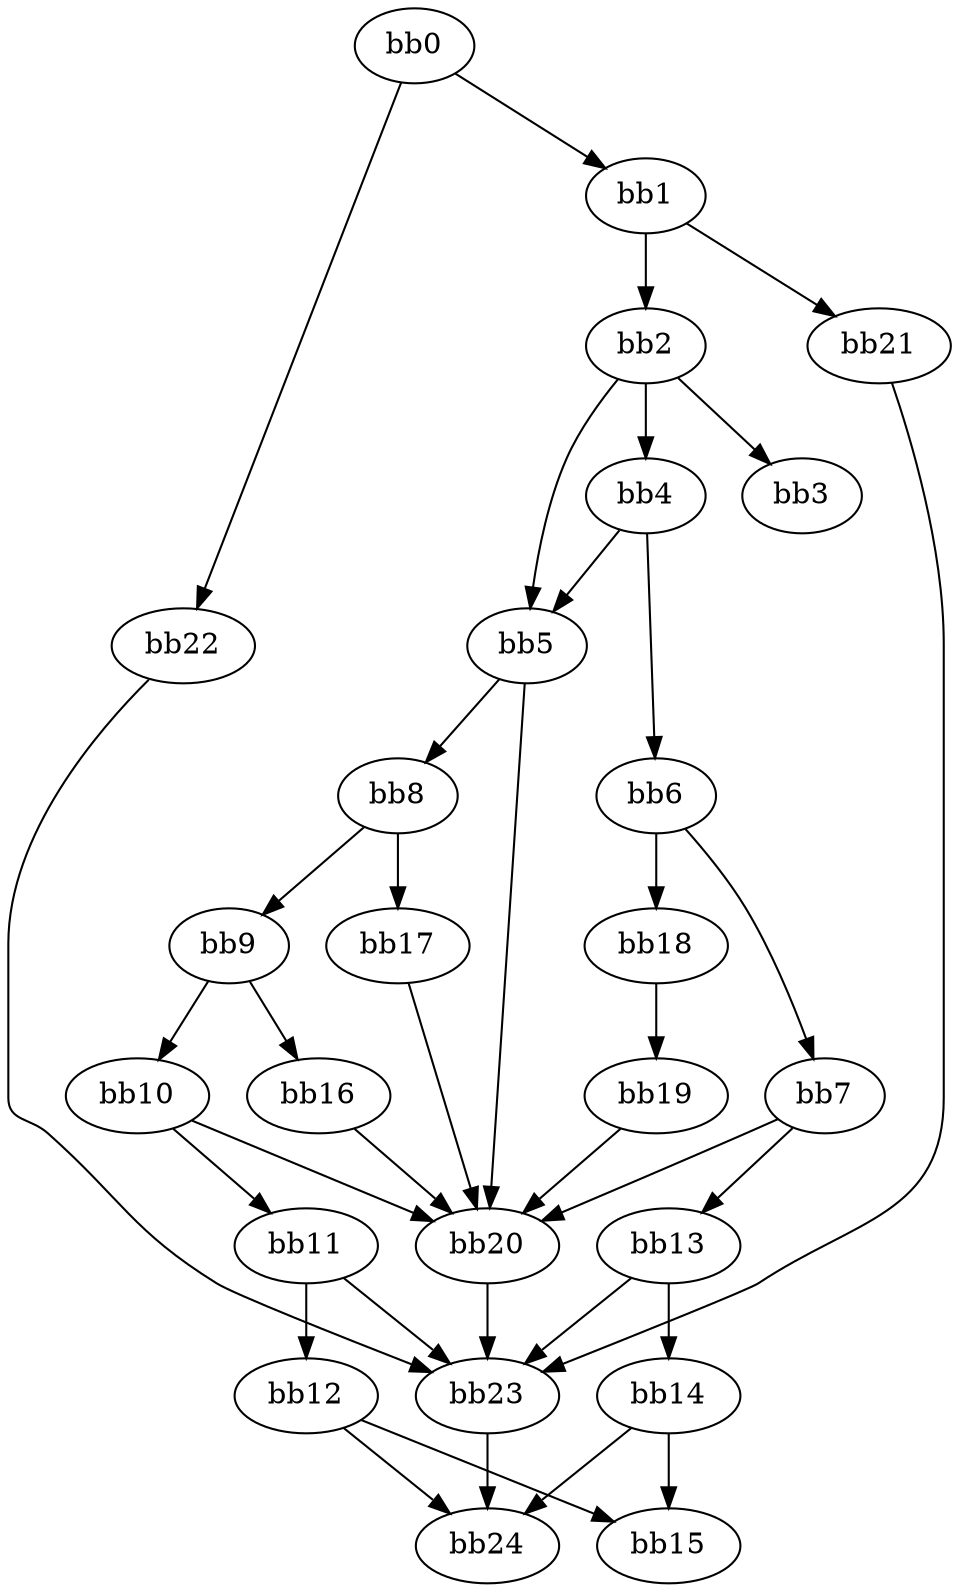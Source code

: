 digraph {
    0 [ label = "bb0\l" ]
    1 [ label = "bb1\l" ]
    2 [ label = "bb2\l" ]
    3 [ label = "bb3\l" ]
    4 [ label = "bb4\l" ]
    5 [ label = "bb5\l" ]
    6 [ label = "bb6\l" ]
    7 [ label = "bb7\l" ]
    8 [ label = "bb8\l" ]
    9 [ label = "bb9\l" ]
    10 [ label = "bb10\l" ]
    11 [ label = "bb11\l" ]
    12 [ label = "bb12\l" ]
    13 [ label = "bb13\l" ]
    14 [ label = "bb14\l" ]
    15 [ label = "bb15\l" ]
    16 [ label = "bb16\l" ]
    17 [ label = "bb17\l" ]
    18 [ label = "bb18\l" ]
    19 [ label = "bb19\l" ]
    20 [ label = "bb20\l" ]
    21 [ label = "bb21\l" ]
    22 [ label = "bb22\l" ]
    23 [ label = "bb23\l" ]
    24 [ label = "bb24\l" ]
    0 -> 1 [ ]
    0 -> 22 [ ]
    1 -> 2 [ ]
    1 -> 21 [ ]
    2 -> 3 [ ]
    2 -> 4 [ ]
    2 -> 5 [ ]
    4 -> 5 [ ]
    4 -> 6 [ ]
    5 -> 8 [ ]
    5 -> 20 [ ]
    6 -> 7 [ ]
    6 -> 18 [ ]
    7 -> 13 [ ]
    7 -> 20 [ ]
    8 -> 9 [ ]
    8 -> 17 [ ]
    9 -> 10 [ ]
    9 -> 16 [ ]
    10 -> 11 [ ]
    10 -> 20 [ ]
    11 -> 12 [ ]
    11 -> 23 [ ]
    12 -> 15 [ ]
    12 -> 24 [ ]
    13 -> 14 [ ]
    13 -> 23 [ ]
    14 -> 15 [ ]
    14 -> 24 [ ]
    16 -> 20 [ ]
    17 -> 20 [ ]
    18 -> 19 [ ]
    19 -> 20 [ ]
    20 -> 23 [ ]
    21 -> 23 [ ]
    22 -> 23 [ ]
    23 -> 24 [ ]
}

